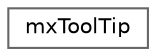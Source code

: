 digraph "类继承关系图"
{
 // LATEX_PDF_SIZE
  bgcolor="transparent";
  edge [fontname=Helvetica,fontsize=10,labelfontname=Helvetica,labelfontsize=10];
  node [fontname=Helvetica,fontsize=10,shape=box,height=0.2,width=0.4];
  rankdir="LR";
  Node0 [label="mxToolTip",height=0.2,width=0.4,color="grey40", fillcolor="white", style="filled",URL="$classmx_tool_tip.html",tooltip=" "];
}
